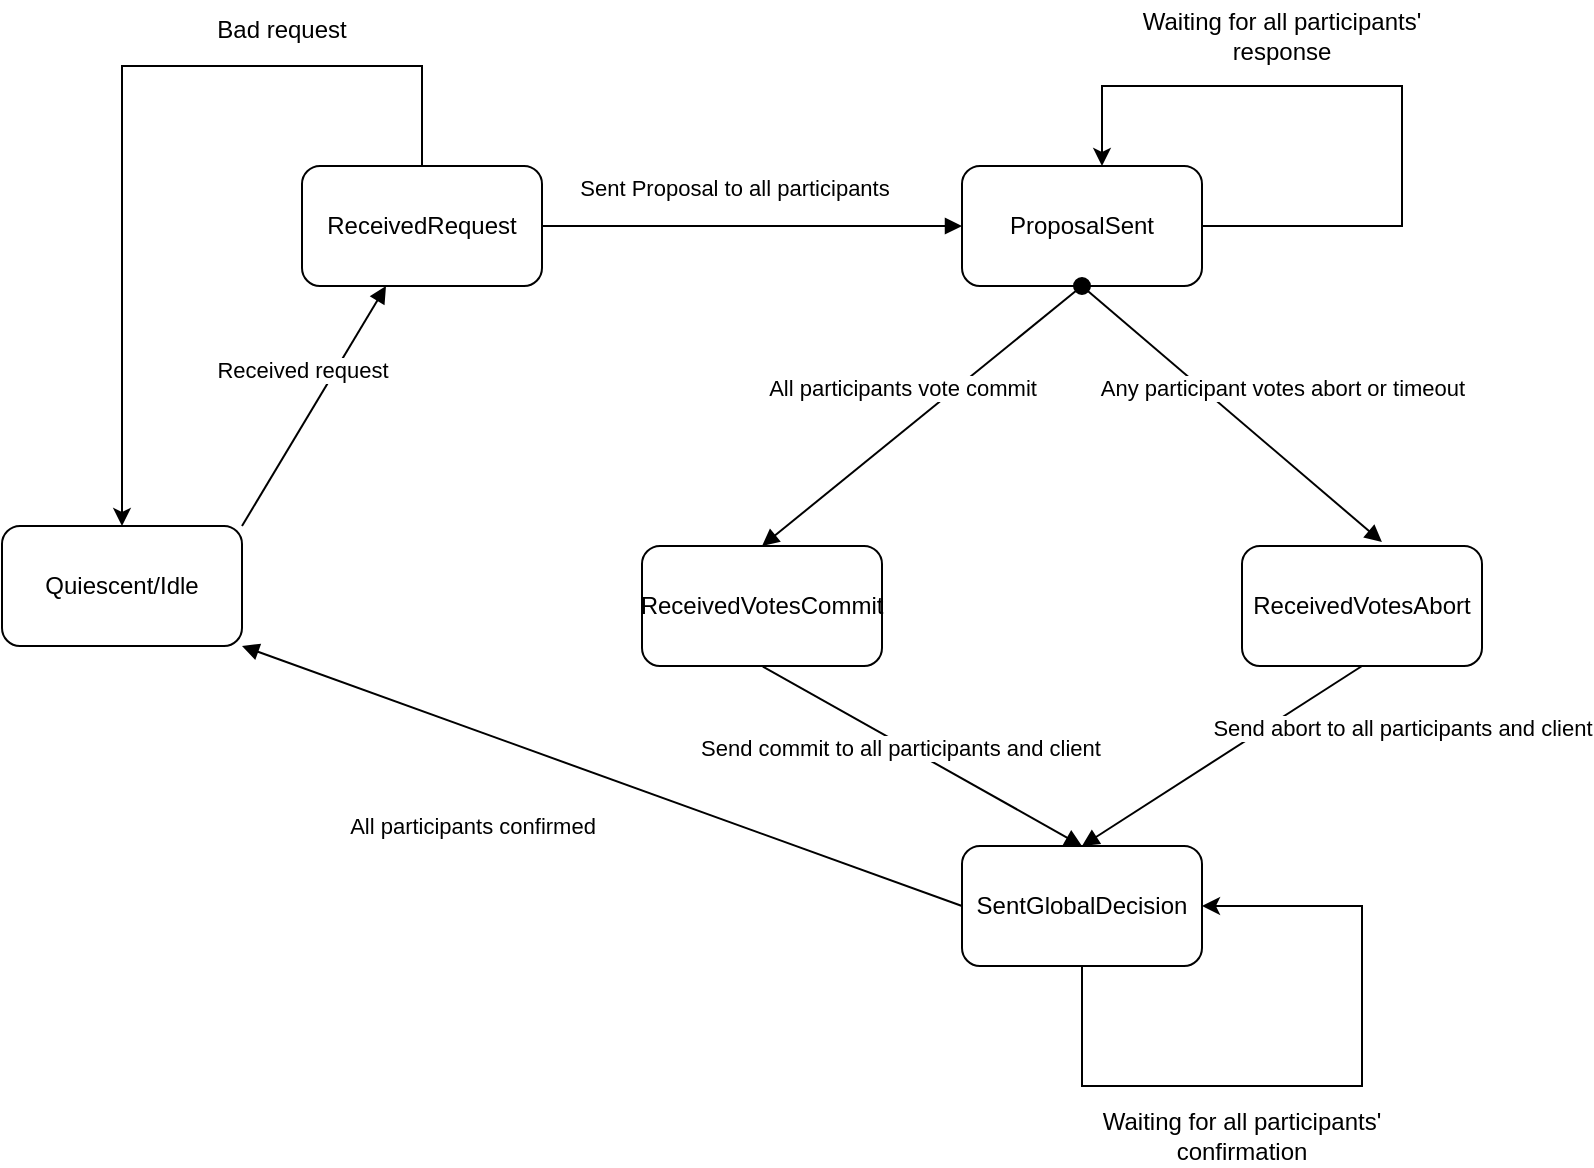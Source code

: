 <mxfile version="15.8.3" type="github" pages="2">
  <diagram id="peZshKhcva1nVJUCrH02" name="Page-1">
    <mxGraphModel dx="1662" dy="739" grid="0" gridSize="10" guides="1" tooltips="1" connect="1" arrows="1" fold="1" page="1" pageScale="1" pageWidth="1100" pageHeight="850" math="0" shadow="0">
      <root>
        <mxCell id="0" />
        <mxCell id="1" parent="0" />
        <mxCell id="5S44KLfH-QkkOdV_A0cy-2" value="Quiescent/Idle" style="rounded=1;whiteSpace=wrap;html=1;" vertex="1" parent="1">
          <mxGeometry x="165" y="437" width="120" height="60" as="geometry" />
        </mxCell>
        <mxCell id="5S44KLfH-QkkOdV_A0cy-3" value="ReceivedRequest" style="rounded=1;whiteSpace=wrap;html=1;" vertex="1" parent="1">
          <mxGeometry x="315" y="257" width="120" height="60" as="geometry" />
        </mxCell>
        <mxCell id="5S44KLfH-QkkOdV_A0cy-4" value="ProposalSent" style="rounded=1;whiteSpace=wrap;html=1;" vertex="1" parent="1">
          <mxGeometry x="645" y="257" width="120" height="60" as="geometry" />
        </mxCell>
        <mxCell id="5S44KLfH-QkkOdV_A0cy-5" value="ReceivedVotesAbort" style="rounded=1;whiteSpace=wrap;html=1;" vertex="1" parent="1">
          <mxGeometry x="785" y="447" width="120" height="60" as="geometry" />
        </mxCell>
        <mxCell id="5S44KLfH-QkkOdV_A0cy-6" value="ReceivedVotesCommit" style="rounded=1;whiteSpace=wrap;html=1;" vertex="1" parent="1">
          <mxGeometry x="485" y="447" width="120" height="60" as="geometry" />
        </mxCell>
        <mxCell id="5S44KLfH-QkkOdV_A0cy-7" value="SentGlobalDecision" style="rounded=1;whiteSpace=wrap;html=1;" vertex="1" parent="1">
          <mxGeometry x="645" y="597" width="120" height="60" as="geometry" />
        </mxCell>
        <mxCell id="5S44KLfH-QkkOdV_A0cy-9" value="Received request" style="html=1;verticalAlign=bottom;endArrow=block;rounded=0;exitX=1;exitY=0;exitDx=0;exitDy=0;" edge="1" parent="1" source="5S44KLfH-QkkOdV_A0cy-2" target="5S44KLfH-QkkOdV_A0cy-3">
          <mxGeometry x="0.067" y="10" width="80" relative="1" as="geometry">
            <mxPoint x="315" y="337" as="sourcePoint" />
            <mxPoint x="395" y="337" as="targetPoint" />
            <mxPoint as="offset" />
          </mxGeometry>
        </mxCell>
        <mxCell id="5S44KLfH-QkkOdV_A0cy-10" value="Sent Proposal to all participants" style="html=1;verticalAlign=bottom;endArrow=block;rounded=0;exitX=1;exitY=0.5;exitDx=0;exitDy=0;entryX=0;entryY=0.5;entryDx=0;entryDy=0;" edge="1" parent="1" source="5S44KLfH-QkkOdV_A0cy-3" target="5S44KLfH-QkkOdV_A0cy-4">
          <mxGeometry x="-0.091" y="10" width="80" relative="1" as="geometry">
            <mxPoint x="425" y="377" as="sourcePoint" />
            <mxPoint x="505" y="377" as="targetPoint" />
            <mxPoint as="offset" />
          </mxGeometry>
        </mxCell>
        <mxCell id="5S44KLfH-QkkOdV_A0cy-13" value="" style="edgeStyle=elbowEdgeStyle;elbow=vertical;endArrow=classic;html=1;rounded=0;exitX=0.5;exitY=0;exitDx=0;exitDy=0;entryX=0.5;entryY=0;entryDx=0;entryDy=0;" edge="1" parent="1" source="5S44KLfH-QkkOdV_A0cy-3" target="5S44KLfH-QkkOdV_A0cy-2">
          <mxGeometry width="50" height="50" relative="1" as="geometry">
            <mxPoint x="435" y="397" as="sourcePoint" />
            <mxPoint x="205" y="127" as="targetPoint" />
            <Array as="points">
              <mxPoint x="345" y="207" />
            </Array>
          </mxGeometry>
        </mxCell>
        <mxCell id="5S44KLfH-QkkOdV_A0cy-14" value="Bad request" style="text;html=1;strokeColor=none;fillColor=none;align=center;verticalAlign=middle;whiteSpace=wrap;rounded=0;" vertex="1" parent="1">
          <mxGeometry x="260" y="174" width="90" height="30" as="geometry" />
        </mxCell>
        <mxCell id="5S44KLfH-QkkOdV_A0cy-17" value="" style="edgeStyle=segmentEdgeStyle;endArrow=classic;html=1;rounded=0;" edge="1" parent="1" target="5S44KLfH-QkkOdV_A0cy-4">
          <mxGeometry width="50" height="50" relative="1" as="geometry">
            <mxPoint x="765" y="287" as="sourcePoint" />
            <mxPoint x="715" y="147" as="targetPoint" />
            <Array as="points">
              <mxPoint x="865" y="287" />
              <mxPoint x="865" y="217" />
              <mxPoint x="715" y="217" />
            </Array>
          </mxGeometry>
        </mxCell>
        <mxCell id="5S44KLfH-QkkOdV_A0cy-18" value="Waiting for all participants&#39; response" style="text;html=1;strokeColor=none;fillColor=none;align=center;verticalAlign=middle;whiteSpace=wrap;rounded=0;" vertex="1" parent="1">
          <mxGeometry x="715" y="177" width="180" height="30" as="geometry" />
        </mxCell>
        <mxCell id="5S44KLfH-QkkOdV_A0cy-20" value="All participants vote commit" style="html=1;verticalAlign=bottom;startArrow=oval;startFill=1;endArrow=block;startSize=8;rounded=0;exitX=0.5;exitY=1;exitDx=0;exitDy=0;entryX=0.5;entryY=0;entryDx=0;entryDy=0;" edge="1" parent="1" source="5S44KLfH-QkkOdV_A0cy-4" target="5S44KLfH-QkkOdV_A0cy-6">
          <mxGeometry x="0.048" y="-10" width="60" relative="1" as="geometry">
            <mxPoint x="435" y="357" as="sourcePoint" />
            <mxPoint x="495" y="357" as="targetPoint" />
            <mxPoint as="offset" />
          </mxGeometry>
        </mxCell>
        <mxCell id="5S44KLfH-QkkOdV_A0cy-21" value="Any participant votes abort or timeout" style="html=1;verticalAlign=bottom;endArrow=block;rounded=0;exitX=0.5;exitY=1;exitDx=0;exitDy=0;entryX=0.583;entryY=-0.033;entryDx=0;entryDy=0;entryPerimeter=0;" edge="1" parent="1" source="5S44KLfH-QkkOdV_A0cy-4" target="5S44KLfH-QkkOdV_A0cy-5">
          <mxGeometry x="0.167" y="19" width="80" relative="1" as="geometry">
            <mxPoint x="425" y="357" as="sourcePoint" />
            <mxPoint x="505" y="357" as="targetPoint" />
            <mxPoint as="offset" />
          </mxGeometry>
        </mxCell>
        <mxCell id="5S44KLfH-QkkOdV_A0cy-22" value="Send abort to all participants and client" style="html=1;verticalAlign=bottom;endArrow=block;rounded=0;exitX=0.5;exitY=1;exitDx=0;exitDy=0;entryX=0.5;entryY=0;entryDx=0;entryDy=0;" edge="1" parent="1" source="5S44KLfH-QkkOdV_A0cy-5" target="5S44KLfH-QkkOdV_A0cy-7">
          <mxGeometry x="-0.942" y="44" width="80" relative="1" as="geometry">
            <mxPoint x="425" y="397" as="sourcePoint" />
            <mxPoint x="505" y="397" as="targetPoint" />
            <mxPoint as="offset" />
          </mxGeometry>
        </mxCell>
        <mxCell id="5S44KLfH-QkkOdV_A0cy-23" value="Send commit to all participants and client" style="html=1;verticalAlign=bottom;endArrow=block;rounded=0;exitX=0.5;exitY=1;exitDx=0;exitDy=0;entryX=0.5;entryY=0;entryDx=0;entryDy=0;" edge="1" parent="1" source="5S44KLfH-QkkOdV_A0cy-6" target="5S44KLfH-QkkOdV_A0cy-7">
          <mxGeometry x="-0.068" y="-9" width="80" relative="1" as="geometry">
            <mxPoint x="425" y="397" as="sourcePoint" />
            <mxPoint x="505" y="397" as="targetPoint" />
            <mxPoint x="-1" as="offset" />
          </mxGeometry>
        </mxCell>
        <mxCell id="5S44KLfH-QkkOdV_A0cy-24" value="" style="endArrow=classic;html=1;rounded=0;exitX=0.5;exitY=1;exitDx=0;exitDy=0;entryX=1;entryY=0.5;entryDx=0;entryDy=0;" edge="1" parent="1" source="5S44KLfH-QkkOdV_A0cy-7" target="5S44KLfH-QkkOdV_A0cy-7">
          <mxGeometry width="50" height="50" relative="1" as="geometry">
            <mxPoint x="435" y="587" as="sourcePoint" />
            <mxPoint x="845" y="627" as="targetPoint" />
            <Array as="points">
              <mxPoint x="705" y="717" />
              <mxPoint x="735" y="717" />
              <mxPoint x="775" y="717" />
              <mxPoint x="845" y="717" />
              <mxPoint x="845" y="627" />
            </Array>
          </mxGeometry>
        </mxCell>
        <mxCell id="5S44KLfH-QkkOdV_A0cy-25" value="Waiting for all participants&#39; confirmation" style="text;html=1;strokeColor=none;fillColor=none;align=center;verticalAlign=middle;whiteSpace=wrap;rounded=0;" vertex="1" parent="1">
          <mxGeometry x="695" y="727" width="180" height="30" as="geometry" />
        </mxCell>
        <mxCell id="5S44KLfH-QkkOdV_A0cy-26" value="All participants confirmed" style="html=1;verticalAlign=bottom;endArrow=block;rounded=0;exitX=0;exitY=0.5;exitDx=0;exitDy=0;entryX=1;entryY=1;entryDx=0;entryDy=0;" edge="1" parent="1" source="5S44KLfH-QkkOdV_A0cy-7" target="5S44KLfH-QkkOdV_A0cy-2">
          <mxGeometry x="0.257" y="54" width="80" relative="1" as="geometry">
            <mxPoint x="425" y="557" as="sourcePoint" />
            <mxPoint x="505" y="557" as="targetPoint" />
            <mxPoint as="offset" />
          </mxGeometry>
        </mxCell>
      </root>
    </mxGraphModel>
  </diagram>
  <diagram id="5fx0qDABAAstPkDVh8uf" name="Page-2">
    <mxGraphModel dx="1662" dy="739" grid="0" gridSize="10" guides="1" tooltips="1" connect="1" arrows="1" fold="1" page="1" pageScale="1" pageWidth="1100" pageHeight="850" math="0" shadow="0">
      <root>
        <mxCell id="hR__wC85J2vvOCOSzzlK-0" />
        <mxCell id="hR__wC85J2vvOCOSzzlK-1" parent="hR__wC85J2vvOCOSzzlK-0" />
        <mxCell id="hR__wC85J2vvOCOSzzlK-2" value="Client 1" style="rounded=0;whiteSpace=wrap;html=1;" vertex="1" parent="hR__wC85J2vvOCOSzzlK-1">
          <mxGeometry x="135" y="246" width="120" height="60" as="geometry" />
        </mxCell>
        <mxCell id="hR__wC85J2vvOCOSzzlK-4" value="Client M" style="rounded=0;whiteSpace=wrap;html=1;" vertex="1" parent="hR__wC85J2vvOCOSzzlK-1">
          <mxGeometry x="142" y="525" width="120" height="60" as="geometry" />
        </mxCell>
        <mxCell id="hR__wC85J2vvOCOSzzlK-5" value="Coordinator" style="whiteSpace=wrap;html=1;aspect=fixed;" vertex="1" parent="hR__wC85J2vvOCOSzzlK-1">
          <mxGeometry x="532" y="360" width="80" height="80" as="geometry" />
        </mxCell>
        <mxCell id="hR__wC85J2vvOCOSzzlK-6" value="Participant 1" style="rounded=0;whiteSpace=wrap;html=1;" vertex="1" parent="hR__wC85J2vvOCOSzzlK-1">
          <mxGeometry x="870" y="227" width="120" height="60" as="geometry" />
        </mxCell>
        <mxCell id="hR__wC85J2vvOCOSzzlK-8" value="Participant N" style="rounded=0;whiteSpace=wrap;html=1;" vertex="1" parent="hR__wC85J2vvOCOSzzlK-1">
          <mxGeometry x="879" y="537" width="120" height="60" as="geometry" />
        </mxCell>
        <mxCell id="hR__wC85J2vvOCOSzzlK-9" value=".&lt;br&gt;.&lt;br&gt;." style="text;html=1;strokeColor=none;fillColor=none;align=center;verticalAlign=middle;whiteSpace=wrap;rounded=0;" vertex="1" parent="hR__wC85J2vvOCOSzzlK-1">
          <mxGeometry x="165" y="339" width="60" height="147" as="geometry" />
        </mxCell>
        <mxCell id="hR__wC85J2vvOCOSzzlK-10" value=".&lt;br&gt;.&lt;br&gt;." style="text;html=1;strokeColor=none;fillColor=none;align=center;verticalAlign=middle;whiteSpace=wrap;rounded=0;" vertex="1" parent="hR__wC85J2vvOCOSzzlK-1">
          <mxGeometry x="903" y="341" width="60" height="133" as="geometry" />
        </mxCell>
        <mxCell id="hR__wC85J2vvOCOSzzlK-11" value="Multi sender single receiver channel" style="shape=process;whiteSpace=wrap;html=1;backgroundOutline=1;" vertex="1" parent="hR__wC85J2vvOCOSzzlK-1">
          <mxGeometry x="334" y="370" width="120" height="60" as="geometry" />
        </mxCell>
        <mxCell id="hR__wC85J2vvOCOSzzlK-12" value="Multi sender single receiver channel" style="shape=process;whiteSpace=wrap;html=1;backgroundOutline=1;" vertex="1" parent="hR__wC85J2vvOCOSzzlK-1">
          <mxGeometry x="696" y="370" width="120" height="60" as="geometry" />
        </mxCell>
        <mxCell id="hR__wC85J2vvOCOSzzlK-14" value="Send" style="html=1;verticalAlign=bottom;endArrow=block;rounded=0;exitX=1;exitY=0.5;exitDx=0;exitDy=0;entryX=0;entryY=0.5;entryDx=0;entryDy=0;" edge="1" parent="hR__wC85J2vvOCOSzzlK-1" source="hR__wC85J2vvOCOSzzlK-2" target="hR__wC85J2vvOCOSzzlK-11">
          <mxGeometry width="80" relative="1" as="geometry">
            <mxPoint x="509" y="404" as="sourcePoint" />
            <mxPoint x="330" y="407" as="targetPoint" />
          </mxGeometry>
        </mxCell>
        <mxCell id="hR__wC85J2vvOCOSzzlK-16" value="Send" style="html=1;verticalAlign=bottom;endArrow=block;rounded=0;exitX=1;exitY=0.5;exitDx=0;exitDy=0;entryX=0;entryY=0.5;entryDx=0;entryDy=0;" edge="1" parent="hR__wC85J2vvOCOSzzlK-1" source="hR__wC85J2vvOCOSzzlK-4" target="hR__wC85J2vvOCOSzzlK-11">
          <mxGeometry width="80" relative="1" as="geometry">
            <mxPoint x="269" y="397" as="sourcePoint" />
            <mxPoint x="344" y="410" as="targetPoint" />
          </mxGeometry>
        </mxCell>
        <mxCell id="hR__wC85J2vvOCOSzzlK-17" value="" style="endArrow=classic;html=1;rounded=0;exitX=1;exitY=0.5;exitDx=0;exitDy=0;entryX=0;entryY=0.5;entryDx=0;entryDy=0;" edge="1" parent="hR__wC85J2vvOCOSzzlK-1" source="hR__wC85J2vvOCOSzzlK-11" target="hR__wC85J2vvOCOSzzlK-5">
          <mxGeometry width="50" height="50" relative="1" as="geometry">
            <mxPoint x="524" y="429" as="sourcePoint" />
            <mxPoint x="574" y="379" as="targetPoint" />
          </mxGeometry>
        </mxCell>
        <mxCell id="hR__wC85J2vvOCOSzzlK-18" value="Send" style="html=1;verticalAlign=bottom;endArrow=block;rounded=0;exitX=0;exitY=0.5;exitDx=0;exitDy=0;entryX=1;entryY=0.5;entryDx=0;entryDy=0;" edge="1" parent="hR__wC85J2vvOCOSzzlK-1" source="hR__wC85J2vvOCOSzzlK-6" target="hR__wC85J2vvOCOSzzlK-12">
          <mxGeometry width="80" relative="1" as="geometry">
            <mxPoint x="265" y="286" as="sourcePoint" />
            <mxPoint x="344" y="410" as="targetPoint" />
          </mxGeometry>
        </mxCell>
        <mxCell id="hR__wC85J2vvOCOSzzlK-21" value="Send" style="html=1;verticalAlign=bottom;endArrow=block;rounded=0;exitX=0;exitY=0.5;exitDx=0;exitDy=0;entryX=1;entryY=0.5;entryDx=0;entryDy=0;" edge="1" parent="hR__wC85J2vvOCOSzzlK-1" source="hR__wC85J2vvOCOSzzlK-8" target="hR__wC85J2vvOCOSzzlK-12">
          <mxGeometry width="80" relative="1" as="geometry">
            <mxPoint x="880" y="267" as="sourcePoint" />
            <mxPoint x="826" y="401" as="targetPoint" />
          </mxGeometry>
        </mxCell>
        <mxCell id="hR__wC85J2vvOCOSzzlK-22" value="" style="endArrow=classic;html=1;rounded=0;exitX=0;exitY=0.5;exitDx=0;exitDy=0;entryX=1;entryY=0.5;entryDx=0;entryDy=0;" edge="1" parent="hR__wC85J2vvOCOSzzlK-1" source="hR__wC85J2vvOCOSzzlK-12" target="hR__wC85J2vvOCOSzzlK-5">
          <mxGeometry width="50" height="50" relative="1" as="geometry">
            <mxPoint x="524" y="429" as="sourcePoint" />
            <mxPoint x="574" y="379" as="targetPoint" />
          </mxGeometry>
        </mxCell>
        <mxCell id="hR__wC85J2vvOCOSzzlK-24" value="Single sender single receiver&lt;br&gt;Channel" style="shape=process;whiteSpace=wrap;html=1;backgroundOutline=1;rotation=20;" vertex="1" parent="hR__wC85J2vvOCOSzzlK-1">
          <mxGeometry x="350" y="272" width="120" height="60" as="geometry" />
        </mxCell>
        <mxCell id="hR__wC85J2vvOCOSzzlK-26" value="" style="endArrow=classic;html=1;rounded=0;entryX=1;entryY=0.25;entryDx=0;entryDy=0;exitX=0;exitY=0.5;exitDx=0;exitDy=0;" edge="1" parent="hR__wC85J2vvOCOSzzlK-1" source="hR__wC85J2vvOCOSzzlK-24" target="hR__wC85J2vvOCOSzzlK-2">
          <mxGeometry width="50" height="50" relative="1" as="geometry">
            <mxPoint x="524" y="415" as="sourcePoint" />
            <mxPoint x="574" y="365" as="targetPoint" />
          </mxGeometry>
        </mxCell>
        <mxCell id="hR__wC85J2vvOCOSzzlK-27" value="Single sender single receiver&lt;br&gt;Channel" style="shape=process;whiteSpace=wrap;html=1;backgroundOutline=1;rotation=-20;" vertex="1" parent="hR__wC85J2vvOCOSzzlK-1">
          <mxGeometry x="360" y="482" width="120" height="60" as="geometry" />
        </mxCell>
        <mxCell id="hR__wC85J2vvOCOSzzlK-29" value="" style="endArrow=classic;html=1;rounded=0;entryX=1;entryY=0.75;entryDx=0;entryDy=0;exitX=0;exitY=0.5;exitDx=0;exitDy=0;" edge="1" parent="hR__wC85J2vvOCOSzzlK-1" source="hR__wC85J2vvOCOSzzlK-27" target="hR__wC85J2vvOCOSzzlK-4">
          <mxGeometry width="50" height="50" relative="1" as="geometry">
            <mxPoint x="565" y="691" as="sourcePoint" />
            <mxPoint x="296" y="537" as="targetPoint" />
          </mxGeometry>
        </mxCell>
        <mxCell id="hR__wC85J2vvOCOSzzlK-30" value="Single sender single receiver&lt;br&gt;Channel" style="shape=process;whiteSpace=wrap;html=1;backgroundOutline=1;rotation=-15;" vertex="1" parent="hR__wC85J2vvOCOSzzlK-1">
          <mxGeometry x="696" y="258" width="120" height="60" as="geometry" />
        </mxCell>
        <mxCell id="hR__wC85J2vvOCOSzzlK-32" value="" style="endArrow=classic;html=1;rounded=0;entryX=0;entryY=0.25;entryDx=0;entryDy=0;exitX=1;exitY=0.5;exitDx=0;exitDy=0;" edge="1" parent="hR__wC85J2vvOCOSzzlK-1" source="hR__wC85J2vvOCOSzzlK-30" target="hR__wC85J2vvOCOSzzlK-6">
          <mxGeometry width="50" height="50" relative="1" as="geometry">
            <mxPoint x="844" y="370.5" as="sourcePoint" />
            <mxPoint x="575" y="216.5" as="targetPoint" />
          </mxGeometry>
        </mxCell>
        <mxCell id="hR__wC85J2vvOCOSzzlK-33" value="Single sender single receiver&lt;br&gt;Channel" style="shape=process;whiteSpace=wrap;html=1;backgroundOutline=1;rotation=20;" vertex="1" parent="hR__wC85J2vvOCOSzzlK-1">
          <mxGeometry x="682" y="489" width="120" height="60" as="geometry" />
        </mxCell>
        <mxCell id="hR__wC85J2vvOCOSzzlK-35" value="" style="endArrow=classic;html=1;rounded=0;entryX=0;entryY=0.75;entryDx=0;entryDy=0;exitX=1;exitY=0.5;exitDx=0;exitDy=0;" edge="1" parent="hR__wC85J2vvOCOSzzlK-1" source="hR__wC85J2vvOCOSzzlK-33" target="hR__wC85J2vvOCOSzzlK-8">
          <mxGeometry width="50" height="50" relative="1" as="geometry">
            <mxPoint x="856" y="652" as="sourcePoint" />
            <mxPoint x="587" y="498" as="targetPoint" />
          </mxGeometry>
        </mxCell>
        <mxCell id="hR__wC85J2vvOCOSzzlK-36" value="Send" style="html=1;verticalAlign=bottom;endArrow=block;rounded=0;exitX=0;exitY=0.25;exitDx=0;exitDy=0;entryX=1;entryY=0.5;entryDx=0;entryDy=0;" edge="1" parent="hR__wC85J2vvOCOSzzlK-1" source="hR__wC85J2vvOCOSzzlK-5" target="hR__wC85J2vvOCOSzzlK-24">
          <mxGeometry width="80" relative="1" as="geometry">
            <mxPoint x="571" y="240" as="sourcePoint" />
            <mxPoint x="650" y="364" as="targetPoint" />
          </mxGeometry>
        </mxCell>
        <mxCell id="hR__wC85J2vvOCOSzzlK-37" value="Send" style="html=1;verticalAlign=bottom;endArrow=block;rounded=0;exitX=0;exitY=0.75;exitDx=0;exitDy=0;entryX=1;entryY=0.5;entryDx=0;entryDy=0;" edge="1" parent="hR__wC85J2vvOCOSzzlK-1" source="hR__wC85J2vvOCOSzzlK-5" target="hR__wC85J2vvOCOSzzlK-27">
          <mxGeometry width="80" relative="1" as="geometry">
            <mxPoint x="542" y="390" as="sourcePoint" />
            <mxPoint x="476.382" y="332.521" as="targetPoint" />
          </mxGeometry>
        </mxCell>
        <mxCell id="hR__wC85J2vvOCOSzzlK-38" value="Send" style="html=1;verticalAlign=bottom;endArrow=block;rounded=0;exitX=1;exitY=0.25;exitDx=0;exitDy=0;entryX=0;entryY=0.5;entryDx=0;entryDy=0;" edge="1" parent="hR__wC85J2vvOCOSzzlK-1" source="hR__wC85J2vvOCOSzzlK-5" target="hR__wC85J2vvOCOSzzlK-30">
          <mxGeometry width="80" relative="1" as="geometry">
            <mxPoint x="552" y="400" as="sourcePoint" />
            <mxPoint x="486.382" y="342.521" as="targetPoint" />
          </mxGeometry>
        </mxCell>
        <mxCell id="hR__wC85J2vvOCOSzzlK-39" value="Send" style="html=1;verticalAlign=bottom;endArrow=block;rounded=0;exitX=1;exitY=0.75;exitDx=0;exitDy=0;entryX=0;entryY=0.5;entryDx=0;entryDy=0;" edge="1" parent="hR__wC85J2vvOCOSzzlK-1" source="hR__wC85J2vvOCOSzzlK-5" target="hR__wC85J2vvOCOSzzlK-33">
          <mxGeometry width="80" relative="1" as="geometry">
            <mxPoint x="622" y="390" as="sourcePoint" />
            <mxPoint x="708.044" y="313.529" as="targetPoint" />
          </mxGeometry>
        </mxCell>
      </root>
    </mxGraphModel>
  </diagram>
</mxfile>
